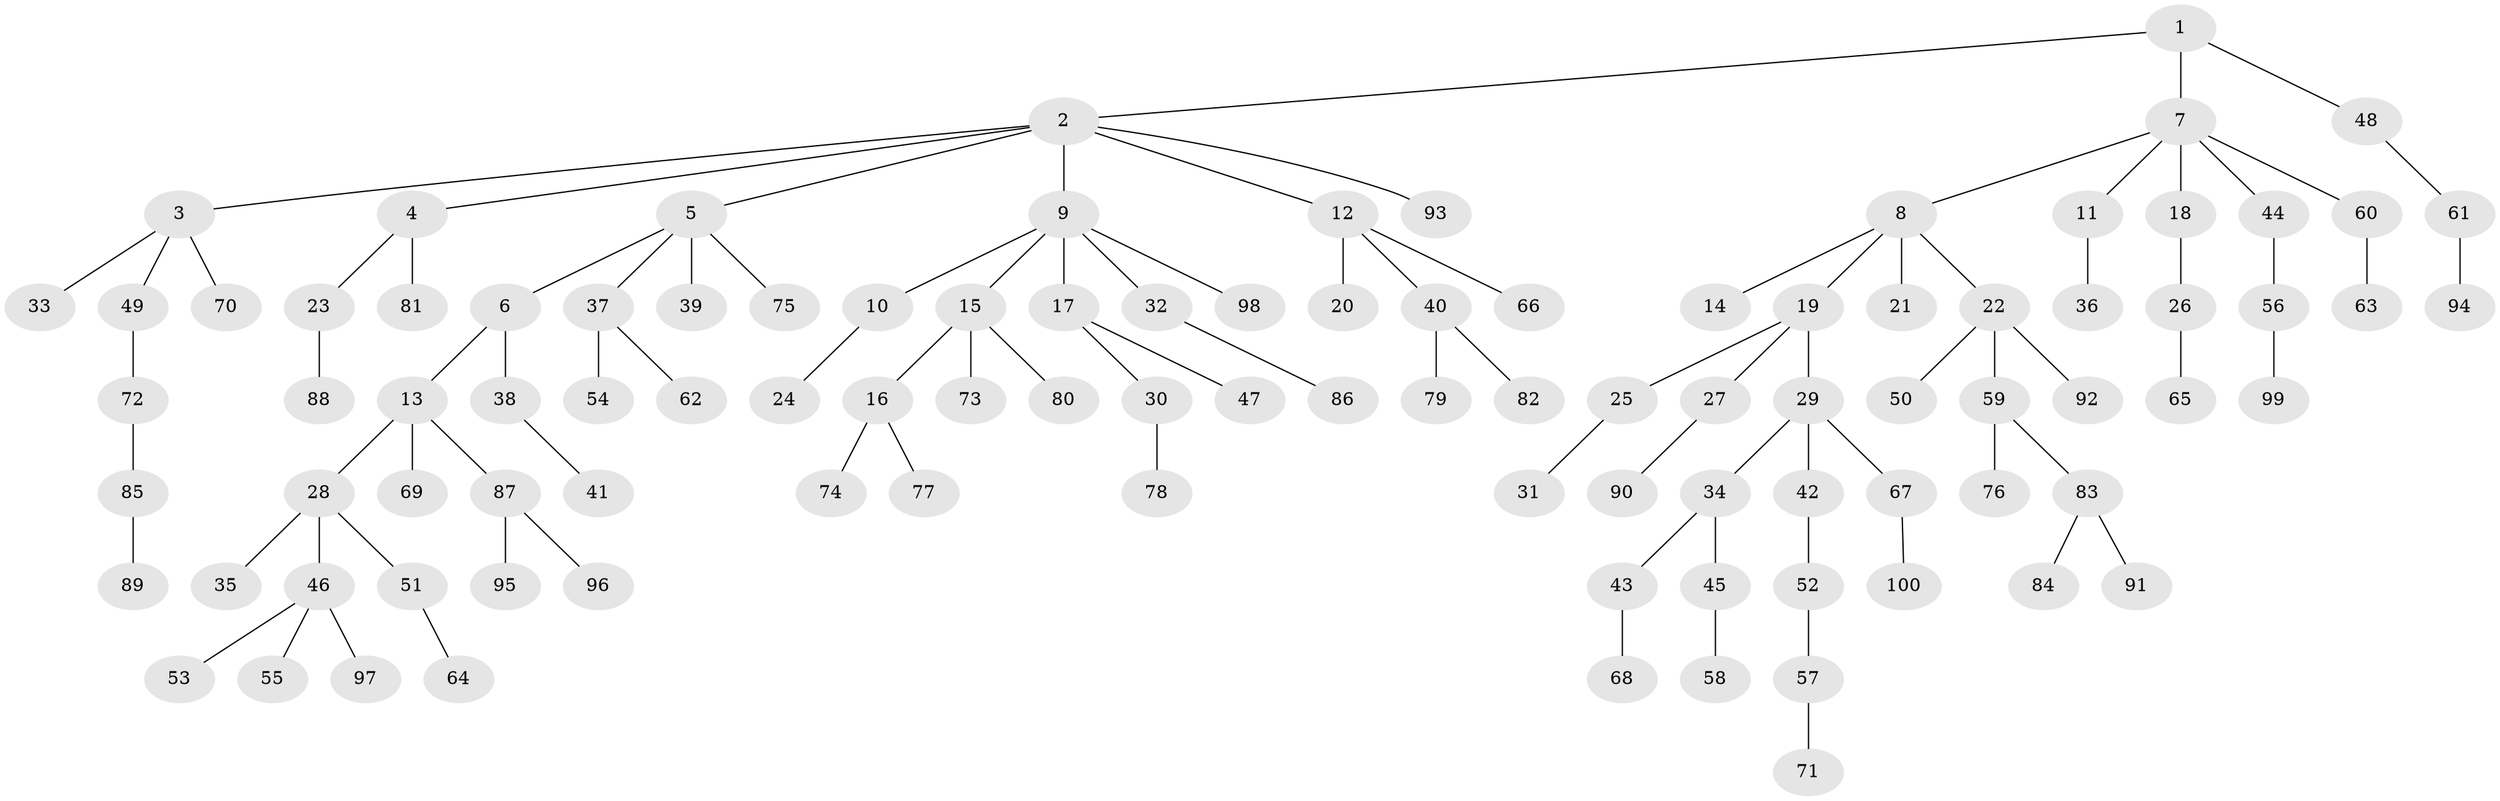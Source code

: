 // Generated by graph-tools (version 1.1) at 2025/38/02/21/25 10:38:56]
// undirected, 100 vertices, 99 edges
graph export_dot {
graph [start="1"]
  node [color=gray90,style=filled];
  1;
  2;
  3;
  4;
  5;
  6;
  7;
  8;
  9;
  10;
  11;
  12;
  13;
  14;
  15;
  16;
  17;
  18;
  19;
  20;
  21;
  22;
  23;
  24;
  25;
  26;
  27;
  28;
  29;
  30;
  31;
  32;
  33;
  34;
  35;
  36;
  37;
  38;
  39;
  40;
  41;
  42;
  43;
  44;
  45;
  46;
  47;
  48;
  49;
  50;
  51;
  52;
  53;
  54;
  55;
  56;
  57;
  58;
  59;
  60;
  61;
  62;
  63;
  64;
  65;
  66;
  67;
  68;
  69;
  70;
  71;
  72;
  73;
  74;
  75;
  76;
  77;
  78;
  79;
  80;
  81;
  82;
  83;
  84;
  85;
  86;
  87;
  88;
  89;
  90;
  91;
  92;
  93;
  94;
  95;
  96;
  97;
  98;
  99;
  100;
  1 -- 2;
  1 -- 7;
  1 -- 48;
  2 -- 3;
  2 -- 4;
  2 -- 5;
  2 -- 9;
  2 -- 12;
  2 -- 93;
  3 -- 33;
  3 -- 49;
  3 -- 70;
  4 -- 23;
  4 -- 81;
  5 -- 6;
  5 -- 37;
  5 -- 39;
  5 -- 75;
  6 -- 13;
  6 -- 38;
  7 -- 8;
  7 -- 11;
  7 -- 18;
  7 -- 44;
  7 -- 60;
  8 -- 14;
  8 -- 19;
  8 -- 21;
  8 -- 22;
  9 -- 10;
  9 -- 15;
  9 -- 17;
  9 -- 32;
  9 -- 98;
  10 -- 24;
  11 -- 36;
  12 -- 20;
  12 -- 40;
  12 -- 66;
  13 -- 28;
  13 -- 69;
  13 -- 87;
  15 -- 16;
  15 -- 73;
  15 -- 80;
  16 -- 74;
  16 -- 77;
  17 -- 30;
  17 -- 47;
  18 -- 26;
  19 -- 25;
  19 -- 27;
  19 -- 29;
  22 -- 50;
  22 -- 59;
  22 -- 92;
  23 -- 88;
  25 -- 31;
  26 -- 65;
  27 -- 90;
  28 -- 35;
  28 -- 46;
  28 -- 51;
  29 -- 34;
  29 -- 42;
  29 -- 67;
  30 -- 78;
  32 -- 86;
  34 -- 43;
  34 -- 45;
  37 -- 54;
  37 -- 62;
  38 -- 41;
  40 -- 79;
  40 -- 82;
  42 -- 52;
  43 -- 68;
  44 -- 56;
  45 -- 58;
  46 -- 53;
  46 -- 55;
  46 -- 97;
  48 -- 61;
  49 -- 72;
  51 -- 64;
  52 -- 57;
  56 -- 99;
  57 -- 71;
  59 -- 76;
  59 -- 83;
  60 -- 63;
  61 -- 94;
  67 -- 100;
  72 -- 85;
  83 -- 84;
  83 -- 91;
  85 -- 89;
  87 -- 95;
  87 -- 96;
}
